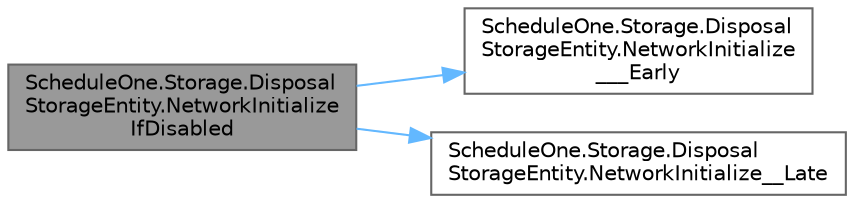 digraph "ScheduleOne.Storage.DisposalStorageEntity.NetworkInitializeIfDisabled"
{
 // LATEX_PDF_SIZE
  bgcolor="transparent";
  edge [fontname=Helvetica,fontsize=10,labelfontname=Helvetica,labelfontsize=10];
  node [fontname=Helvetica,fontsize=10,shape=box,height=0.2,width=0.4];
  rankdir="LR";
  Node1 [id="Node000001",label="ScheduleOne.Storage.Disposal\lStorageEntity.NetworkInitialize\lIfDisabled",height=0.2,width=0.4,color="gray40", fillcolor="grey60", style="filled", fontcolor="black",tooltip=" "];
  Node1 -> Node2 [id="edge1_Node000001_Node000002",color="steelblue1",style="solid",tooltip=" "];
  Node2 [id="Node000002",label="ScheduleOne.Storage.Disposal\lStorageEntity.NetworkInitialize\l___Early",height=0.2,width=0.4,color="grey40", fillcolor="white", style="filled",URL="$class_schedule_one_1_1_storage_1_1_disposal_storage_entity.html#af97774e9b8fb276a745a0712854715c0",tooltip=" "];
  Node1 -> Node3 [id="edge2_Node000001_Node000003",color="steelblue1",style="solid",tooltip=" "];
  Node3 [id="Node000003",label="ScheduleOne.Storage.Disposal\lStorageEntity.NetworkInitialize__Late",height=0.2,width=0.4,color="grey40", fillcolor="white", style="filled",URL="$class_schedule_one_1_1_storage_1_1_disposal_storage_entity.html#a85441dea5c7feb3e30dc5f1a40f643d6",tooltip=" "];
}
